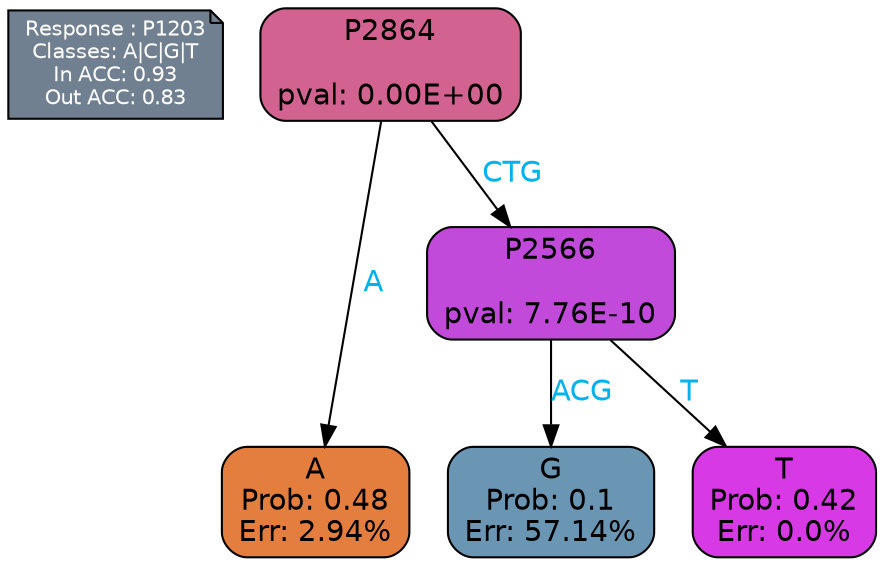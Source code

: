 digraph Tree {
node [shape=box, style="filled, rounded", color="black", fontname=helvetica] ;
graph [ranksep=equally, splines=polylines, bgcolor=transparent, dpi=600] ;
edge [fontname=helvetica] ;
LEGEND [label="Response : P1203
Classes: A|C|G|T
In ACC: 0.93
Out ACC: 0.83
",shape=note,align=left,style=filled,fillcolor="slategray",fontcolor="white",fontsize=10];1 [label="P2864

pval: 0.00E+00", fillcolor="#d26390"] ;
2 [label="A
Prob: 0.48
Err: 2.94%", fillcolor="#e47e3e"] ;
3 [label="P2566

pval: 7.76E-10", fillcolor="#c24adb"] ;
4 [label="G
Prob: 0.1
Err: 57.14%", fillcolor="#6a95b3"] ;
5 [label="T
Prob: 0.42
Err: 0.0%", fillcolor="#d739e5"] ;
1 -> 2 [label="A",fontcolor=deepskyblue2] ;
1 -> 3 [label="CTG",fontcolor=deepskyblue2] ;
3 -> 4 [label="ACG",fontcolor=deepskyblue2] ;
3 -> 5 [label="T",fontcolor=deepskyblue2] ;
{rank = same; 2;4;5;}{rank = same; LEGEND;1;}}